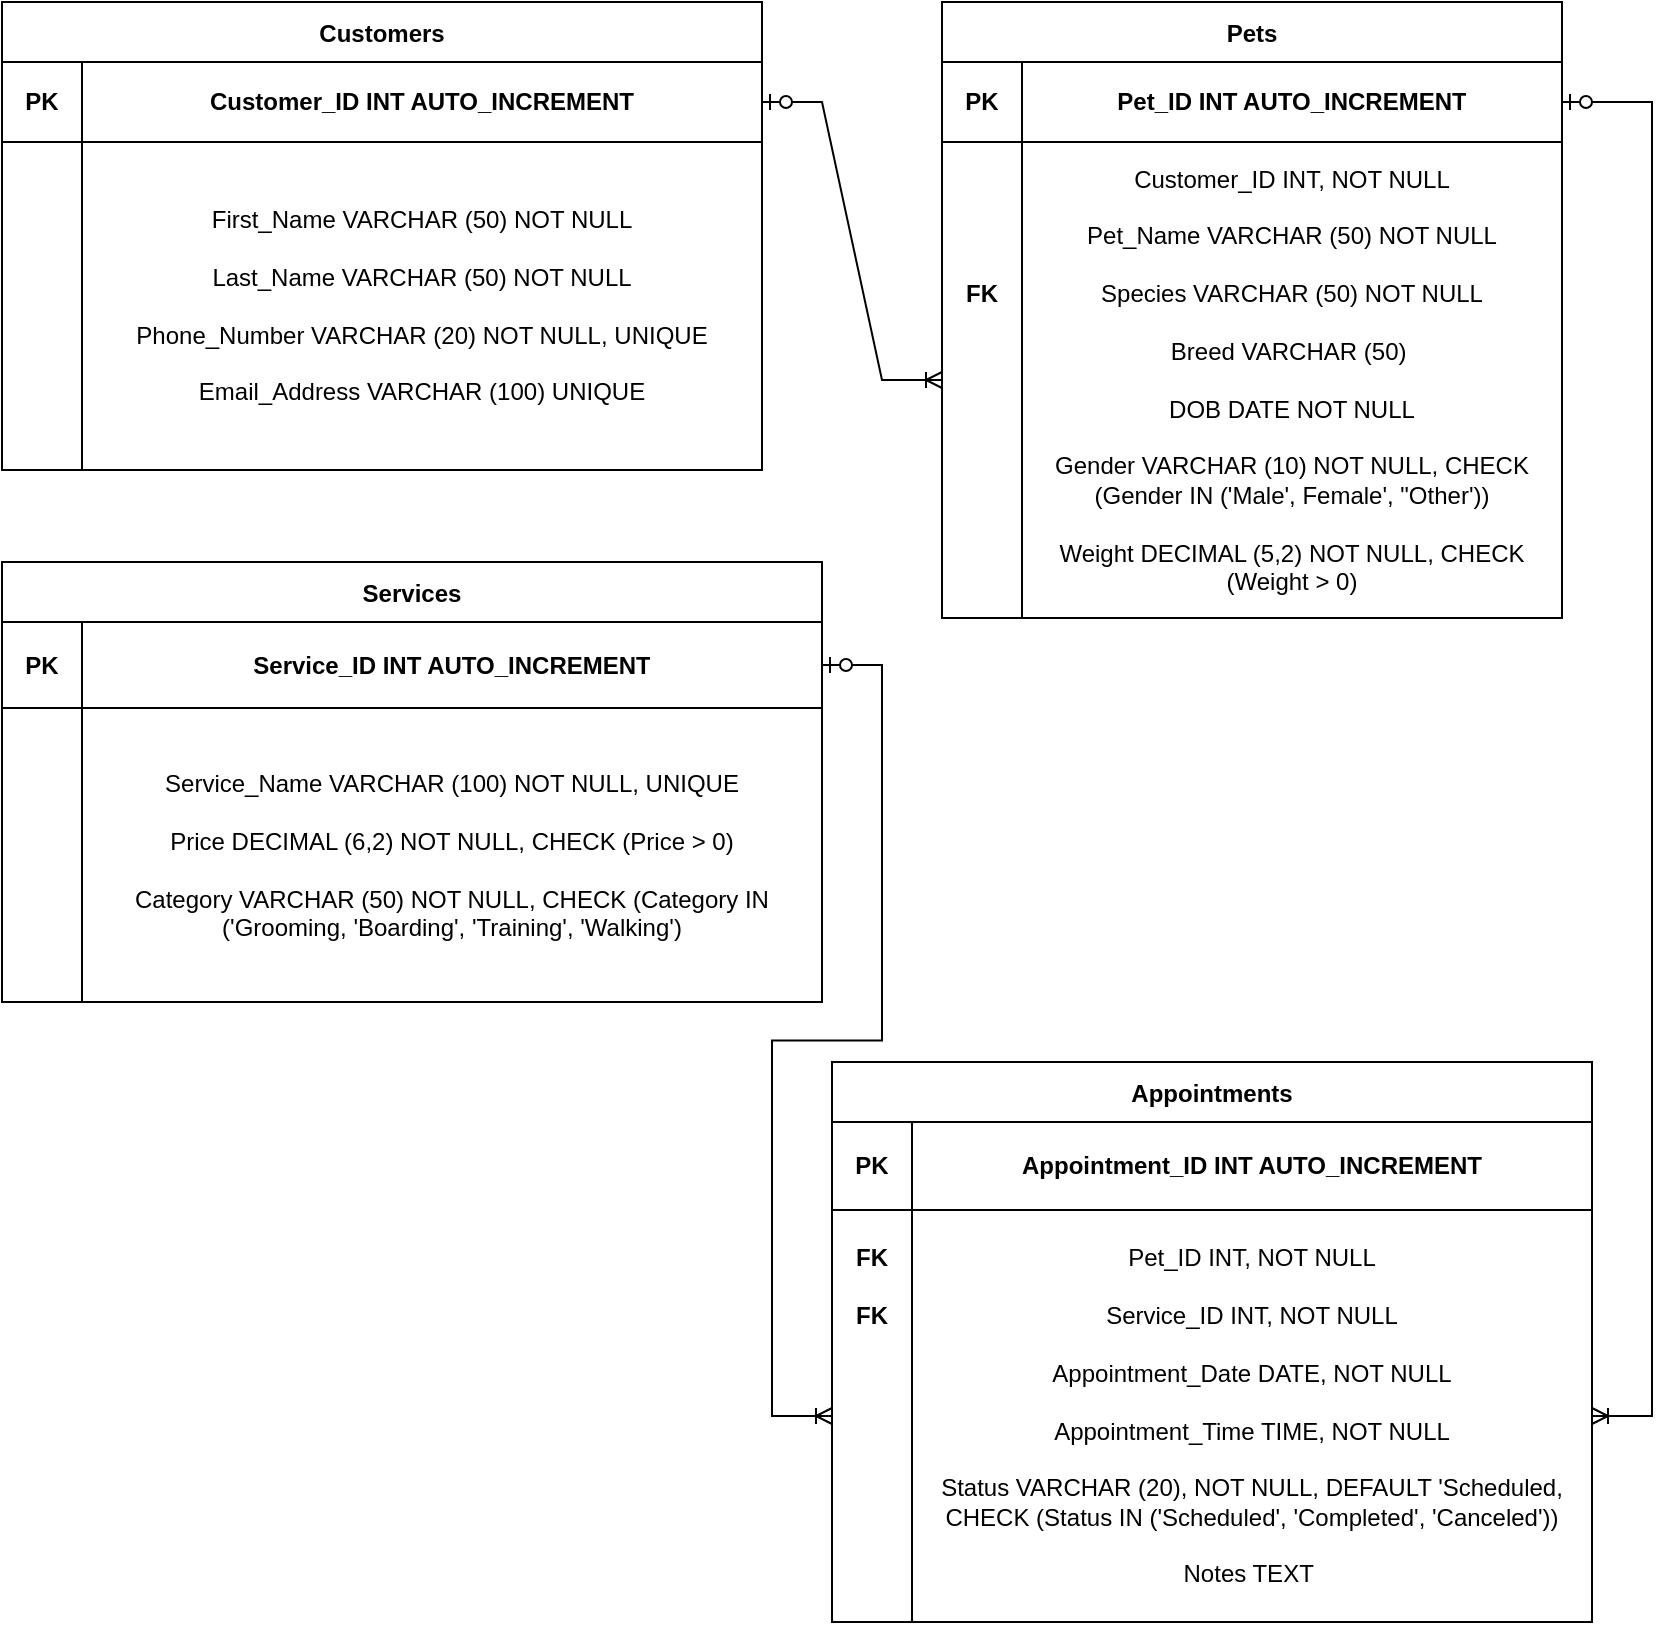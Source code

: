 <mxfile version="24.7.17">
  <diagram name="Page-1" id="WgAtz_9iF92KoYMVH6dx">
    <mxGraphModel dx="1294" dy="704" grid="1" gridSize="10" guides="1" tooltips="1" connect="1" arrows="1" fold="1" page="1" pageScale="1" pageWidth="850" pageHeight="1100" math="0" shadow="0">
      <root>
        <mxCell id="0" />
        <mxCell id="1" parent="0" />
        <mxCell id="zJL2j_4uQa3A7hinkZck-28" value="Customers" style="shape=table;startSize=30;container=1;collapsible=0;childLayout=tableLayout;fontStyle=1" vertex="1" parent="1">
          <mxGeometry x="10" y="20" width="380" height="234" as="geometry" />
        </mxCell>
        <mxCell id="zJL2j_4uQa3A7hinkZck-29" value="" style="shape=tableRow;horizontal=0;startSize=0;swimlaneHead=0;swimlaneBody=0;strokeColor=inherit;top=0;left=0;bottom=0;right=0;collapsible=0;dropTarget=0;fillColor=none;points=[[0,0.5],[1,0.5]];portConstraint=eastwest;" vertex="1" parent="zJL2j_4uQa3A7hinkZck-28">
          <mxGeometry y="30" width="380" height="40" as="geometry" />
        </mxCell>
        <mxCell id="zJL2j_4uQa3A7hinkZck-30" value="&lt;b&gt;PK&lt;/b&gt;" style="shape=partialRectangle;html=1;whiteSpace=wrap;connectable=0;strokeColor=inherit;overflow=hidden;fillColor=none;top=0;left=0;bottom=0;right=0;pointerEvents=1;" vertex="1" parent="zJL2j_4uQa3A7hinkZck-29">
          <mxGeometry width="40" height="40" as="geometry">
            <mxRectangle width="40" height="40" as="alternateBounds" />
          </mxGeometry>
        </mxCell>
        <mxCell id="zJL2j_4uQa3A7hinkZck-31" value="&lt;b&gt;Customer_ID INT AUTO_INCREMENT&lt;/b&gt;" style="shape=partialRectangle;html=1;whiteSpace=wrap;connectable=0;strokeColor=inherit;overflow=hidden;fillColor=none;top=0;left=0;bottom=0;right=0;pointerEvents=1;" vertex="1" parent="zJL2j_4uQa3A7hinkZck-29">
          <mxGeometry x="40" width="340" height="40" as="geometry">
            <mxRectangle width="340" height="40" as="alternateBounds" />
          </mxGeometry>
        </mxCell>
        <mxCell id="zJL2j_4uQa3A7hinkZck-32" value="" style="shape=tableRow;horizontal=0;startSize=0;swimlaneHead=0;swimlaneBody=0;strokeColor=inherit;top=0;left=0;bottom=0;right=0;collapsible=0;dropTarget=0;fillColor=none;points=[[0,0.5],[1,0.5]];portConstraint=eastwest;" vertex="1" parent="zJL2j_4uQa3A7hinkZck-28">
          <mxGeometry y="70" width="380" height="164" as="geometry" />
        </mxCell>
        <mxCell id="zJL2j_4uQa3A7hinkZck-33" value="" style="shape=partialRectangle;html=1;whiteSpace=wrap;connectable=0;strokeColor=inherit;overflow=hidden;fillColor=none;top=0;left=0;bottom=0;right=0;pointerEvents=1;" vertex="1" parent="zJL2j_4uQa3A7hinkZck-32">
          <mxGeometry width="40" height="164" as="geometry">
            <mxRectangle width="40" height="164" as="alternateBounds" />
          </mxGeometry>
        </mxCell>
        <mxCell id="zJL2j_4uQa3A7hinkZck-34" value="First_Name VARCHAR (50) NOT NULL&lt;div&gt;&lt;br&gt;&lt;/div&gt;&lt;div&gt;Last_Name VARCHAR (50) NOT NULL&lt;br&gt;&lt;/div&gt;&lt;div&gt;&lt;br&gt;&lt;/div&gt;&lt;div&gt;Phone_Number VARCHAR (20) NOT NULL, UNIQUE&lt;br&gt;&lt;/div&gt;&lt;div&gt;&lt;br&gt;&lt;/div&gt;&lt;div&gt;&lt;div&gt;Email_Address VARCHAR (100) UNIQUE&lt;/div&gt;&lt;/div&gt;" style="shape=partialRectangle;html=1;whiteSpace=wrap;connectable=0;strokeColor=inherit;overflow=hidden;fillColor=none;top=0;left=0;bottom=0;right=0;pointerEvents=1;" vertex="1" parent="zJL2j_4uQa3A7hinkZck-32">
          <mxGeometry x="40" width="340" height="164" as="geometry">
            <mxRectangle width="340" height="164" as="alternateBounds" />
          </mxGeometry>
        </mxCell>
        <mxCell id="zJL2j_4uQa3A7hinkZck-35" value="Pets" style="shape=table;startSize=30;container=1;collapsible=0;childLayout=tableLayout;fontStyle=1" vertex="1" parent="1">
          <mxGeometry x="480" y="20" width="310" height="308" as="geometry" />
        </mxCell>
        <mxCell id="zJL2j_4uQa3A7hinkZck-36" value="" style="shape=tableRow;horizontal=0;startSize=0;swimlaneHead=0;swimlaneBody=0;strokeColor=inherit;top=0;left=0;bottom=0;right=0;collapsible=0;dropTarget=0;fillColor=none;points=[[0,0.5],[1,0.5]];portConstraint=eastwest;" vertex="1" parent="zJL2j_4uQa3A7hinkZck-35">
          <mxGeometry y="30" width="310" height="40" as="geometry" />
        </mxCell>
        <mxCell id="zJL2j_4uQa3A7hinkZck-37" value="&lt;b&gt;PK&lt;/b&gt;" style="shape=partialRectangle;html=1;whiteSpace=wrap;connectable=0;strokeColor=inherit;overflow=hidden;fillColor=none;top=0;left=0;bottom=0;right=0;pointerEvents=1;" vertex="1" parent="zJL2j_4uQa3A7hinkZck-36">
          <mxGeometry width="40" height="40" as="geometry">
            <mxRectangle width="40" height="40" as="alternateBounds" />
          </mxGeometry>
        </mxCell>
        <mxCell id="zJL2j_4uQa3A7hinkZck-38" value="&lt;b&gt;Pet_ID INT AUTO_INCREMENT&lt;/b&gt;" style="shape=partialRectangle;html=1;whiteSpace=wrap;connectable=0;strokeColor=inherit;overflow=hidden;fillColor=none;top=0;left=0;bottom=0;right=0;pointerEvents=1;" vertex="1" parent="zJL2j_4uQa3A7hinkZck-36">
          <mxGeometry x="40" width="270" height="40" as="geometry">
            <mxRectangle width="270" height="40" as="alternateBounds" />
          </mxGeometry>
        </mxCell>
        <mxCell id="zJL2j_4uQa3A7hinkZck-39" value="" style="shape=tableRow;horizontal=0;startSize=0;swimlaneHead=0;swimlaneBody=0;strokeColor=inherit;top=0;left=0;bottom=0;right=0;collapsible=0;dropTarget=0;fillColor=none;points=[[0,0.5],[1,0.5]];portConstraint=eastwest;" vertex="1" parent="zJL2j_4uQa3A7hinkZck-35">
          <mxGeometry y="70" width="310" height="238" as="geometry" />
        </mxCell>
        <mxCell id="zJL2j_4uQa3A7hinkZck-40" value="&lt;b&gt;FK&lt;/b&gt;&lt;div&gt;&lt;b&gt;&lt;br&gt;&lt;/b&gt;&lt;/div&gt;&lt;div&gt;&lt;b&gt;&lt;br&gt;&lt;/b&gt;&lt;/div&gt;&lt;div&gt;&lt;b&gt;&lt;br&gt;&lt;/b&gt;&lt;/div&gt;&lt;div&gt;&lt;b&gt;&lt;br&gt;&lt;/b&gt;&lt;/div&gt;&lt;div&gt;&lt;b&gt;&lt;br&gt;&lt;/b&gt;&lt;/div&gt;&lt;div&gt;&lt;b&gt;&lt;br&gt;&lt;/b&gt;&lt;/div&gt;" style="shape=partialRectangle;html=1;whiteSpace=wrap;connectable=0;strokeColor=inherit;overflow=hidden;fillColor=none;top=0;left=0;bottom=0;right=0;pointerEvents=1;" vertex="1" parent="zJL2j_4uQa3A7hinkZck-39">
          <mxGeometry width="40" height="238" as="geometry">
            <mxRectangle width="40" height="238" as="alternateBounds" />
          </mxGeometry>
        </mxCell>
        <mxCell id="zJL2j_4uQa3A7hinkZck-41" value="Customer_ID&amp;nbsp;INT, NOT NULL&lt;div&gt;&lt;br&gt;&lt;/div&gt;&lt;div&gt;Pet_Name VARCHAR (50) NOT NULL&lt;/div&gt;&lt;div&gt;&lt;br&gt;&lt;/div&gt;&lt;div&gt;Species VARCHAR (50) NOT NULL&lt;br&gt;&lt;/div&gt;&lt;div&gt;&lt;br&gt;&lt;/div&gt;&lt;div&gt;Breed VARCHAR (50)&amp;nbsp;&lt;br&gt;&lt;/div&gt;&lt;div&gt;&lt;br&gt;&lt;/div&gt;&lt;div&gt;DOB DATE NOT NULL&lt;/div&gt;&lt;div&gt;&lt;br&gt;&lt;/div&gt;&lt;div&gt;Gender VARCHAR (10) NOT NULL, CHECK (Gender IN (&#39;Male&#39;, Female&#39;, &quot;Other&#39;))&lt;/div&gt;&lt;div&gt;&lt;br&gt;&lt;/div&gt;&lt;div&gt;Weight DECIMAL (5,2) NOT NULL, CHECK (Weight &amp;gt; 0)&lt;/div&gt;" style="shape=partialRectangle;html=1;whiteSpace=wrap;connectable=0;strokeColor=inherit;overflow=hidden;fillColor=none;top=0;left=0;bottom=0;right=0;pointerEvents=1;" vertex="1" parent="zJL2j_4uQa3A7hinkZck-39">
          <mxGeometry x="40" width="270" height="238" as="geometry">
            <mxRectangle width="270" height="238" as="alternateBounds" />
          </mxGeometry>
        </mxCell>
        <mxCell id="zJL2j_4uQa3A7hinkZck-42" value="Services" style="shape=table;startSize=30;container=1;collapsible=0;childLayout=tableLayout;fontStyle=1" vertex="1" parent="1">
          <mxGeometry x="10" y="300" width="410" height="220" as="geometry" />
        </mxCell>
        <mxCell id="zJL2j_4uQa3A7hinkZck-43" value="" style="shape=tableRow;horizontal=0;startSize=0;swimlaneHead=0;swimlaneBody=0;strokeColor=inherit;top=0;left=0;bottom=0;right=0;collapsible=0;dropTarget=0;fillColor=none;points=[[0,0.5],[1,0.5]];portConstraint=eastwest;" vertex="1" parent="zJL2j_4uQa3A7hinkZck-42">
          <mxGeometry y="30" width="410" height="43" as="geometry" />
        </mxCell>
        <mxCell id="zJL2j_4uQa3A7hinkZck-44" value="&lt;b&gt;PK&lt;/b&gt;" style="shape=partialRectangle;html=1;whiteSpace=wrap;connectable=0;strokeColor=inherit;overflow=hidden;fillColor=none;top=0;left=0;bottom=0;right=0;pointerEvents=1;" vertex="1" parent="zJL2j_4uQa3A7hinkZck-43">
          <mxGeometry width="40" height="43" as="geometry">
            <mxRectangle width="40" height="43" as="alternateBounds" />
          </mxGeometry>
        </mxCell>
        <mxCell id="zJL2j_4uQa3A7hinkZck-45" value="&lt;b&gt;Service_ID INT AUTO_INCREMENT&lt;/b&gt;" style="shape=partialRectangle;html=1;whiteSpace=wrap;connectable=0;strokeColor=inherit;overflow=hidden;fillColor=none;top=0;left=0;bottom=0;right=0;pointerEvents=1;" vertex="1" parent="zJL2j_4uQa3A7hinkZck-43">
          <mxGeometry x="40" width="370" height="43" as="geometry">
            <mxRectangle width="370" height="43" as="alternateBounds" />
          </mxGeometry>
        </mxCell>
        <mxCell id="zJL2j_4uQa3A7hinkZck-46" value="" style="shape=tableRow;horizontal=0;startSize=0;swimlaneHead=0;swimlaneBody=0;strokeColor=inherit;top=0;left=0;bottom=0;right=0;collapsible=0;dropTarget=0;fillColor=none;points=[[0,0.5],[1,0.5]];portConstraint=eastwest;" vertex="1" parent="zJL2j_4uQa3A7hinkZck-42">
          <mxGeometry y="73" width="410" height="147" as="geometry" />
        </mxCell>
        <mxCell id="zJL2j_4uQa3A7hinkZck-47" value="" style="shape=partialRectangle;html=1;whiteSpace=wrap;connectable=0;strokeColor=inherit;overflow=hidden;fillColor=none;top=0;left=0;bottom=0;right=0;pointerEvents=1;" vertex="1" parent="zJL2j_4uQa3A7hinkZck-46">
          <mxGeometry width="40" height="147" as="geometry">
            <mxRectangle width="40" height="147" as="alternateBounds" />
          </mxGeometry>
        </mxCell>
        <mxCell id="zJL2j_4uQa3A7hinkZck-48" value="Service_Name VARCHAR (100) NOT NULL, UNIQUE&lt;div&gt;&lt;br&gt;&lt;/div&gt;&lt;div&gt;Price DECIMAL (6,2) NOT NULL, CHECK (Price &amp;gt; 0)&lt;/div&gt;&lt;div&gt;&lt;br&gt;&lt;/div&gt;&lt;div&gt;Category VARCHAR (50) NOT NULL, CHECK (Category IN (&#39;Grooming, &#39;Boarding&#39;, &#39;Training&#39;, &#39;Walking&#39;)&lt;/div&gt;" style="shape=partialRectangle;html=1;whiteSpace=wrap;connectable=0;strokeColor=inherit;overflow=hidden;fillColor=none;top=0;left=0;bottom=0;right=0;pointerEvents=1;" vertex="1" parent="zJL2j_4uQa3A7hinkZck-46">
          <mxGeometry x="40" width="370" height="147" as="geometry">
            <mxRectangle width="370" height="147" as="alternateBounds" />
          </mxGeometry>
        </mxCell>
        <mxCell id="zJL2j_4uQa3A7hinkZck-49" value="Appointments" style="shape=table;startSize=30;container=1;collapsible=0;childLayout=tableLayout;fontStyle=1" vertex="1" parent="1">
          <mxGeometry x="425" y="550" width="380" height="280" as="geometry" />
        </mxCell>
        <mxCell id="zJL2j_4uQa3A7hinkZck-50" value="" style="shape=tableRow;horizontal=0;startSize=0;swimlaneHead=0;swimlaneBody=0;strokeColor=inherit;top=0;left=0;bottom=0;right=0;collapsible=0;dropTarget=0;fillColor=none;points=[[0,0.5],[1,0.5]];portConstraint=eastwest;" vertex="1" parent="zJL2j_4uQa3A7hinkZck-49">
          <mxGeometry y="30" width="380" height="44" as="geometry" />
        </mxCell>
        <mxCell id="zJL2j_4uQa3A7hinkZck-51" value="&lt;b&gt;PK&lt;/b&gt;" style="shape=partialRectangle;html=1;whiteSpace=wrap;connectable=0;strokeColor=inherit;overflow=hidden;fillColor=none;top=0;left=0;bottom=0;right=0;pointerEvents=1;" vertex="1" parent="zJL2j_4uQa3A7hinkZck-50">
          <mxGeometry width="40" height="44" as="geometry">
            <mxRectangle width="40" height="44" as="alternateBounds" />
          </mxGeometry>
        </mxCell>
        <mxCell id="zJL2j_4uQa3A7hinkZck-52" value="&lt;b&gt;Appointment_ID INT AUTO_INCREMENT&lt;/b&gt;" style="shape=partialRectangle;html=1;whiteSpace=wrap;connectable=0;strokeColor=inherit;overflow=hidden;fillColor=none;top=0;left=0;bottom=0;right=0;pointerEvents=1;" vertex="1" parent="zJL2j_4uQa3A7hinkZck-50">
          <mxGeometry x="40" width="340" height="44" as="geometry">
            <mxRectangle width="340" height="44" as="alternateBounds" />
          </mxGeometry>
        </mxCell>
        <mxCell id="zJL2j_4uQa3A7hinkZck-53" value="" style="shape=tableRow;horizontal=0;startSize=0;swimlaneHead=0;swimlaneBody=0;strokeColor=inherit;top=0;left=0;bottom=0;right=0;collapsible=0;dropTarget=0;fillColor=none;points=[[0,0.5],[1,0.5]];portConstraint=eastwest;" vertex="1" parent="zJL2j_4uQa3A7hinkZck-49">
          <mxGeometry y="74" width="380" height="206" as="geometry" />
        </mxCell>
        <mxCell id="zJL2j_4uQa3A7hinkZck-54" value="&lt;div&gt;&lt;b style=&quot;background-color: initial;&quot;&gt;FK&lt;/b&gt;&lt;br&gt;&lt;/div&gt;&lt;div&gt;&lt;b&gt;&lt;br&gt;&lt;/b&gt;&lt;/div&gt;&lt;div&gt;&lt;b&gt;FK&lt;/b&gt;&lt;/div&gt;&lt;div&gt;&lt;b&gt;&lt;br&gt;&lt;/b&gt;&lt;/div&gt;&lt;div&gt;&lt;b&gt;&lt;br&gt;&lt;/b&gt;&lt;/div&gt;&lt;div&gt;&lt;b&gt;&lt;br&gt;&lt;/b&gt;&lt;/div&gt;&lt;div&gt;&lt;b&gt;&lt;br&gt;&lt;/b&gt;&lt;/div&gt;&lt;div&gt;&lt;b&gt;&lt;br&gt;&lt;/b&gt;&lt;/div&gt;&lt;div&gt;&lt;b&gt;&lt;br&gt;&lt;/b&gt;&lt;/div&gt;&lt;div&gt;&lt;b&gt;&lt;br&gt;&lt;/b&gt;&lt;/div&gt;&lt;div&gt;&lt;b&gt;&lt;br&gt;&lt;/b&gt;&lt;/div&gt;&lt;div&gt;&lt;b&gt;&lt;br&gt;&lt;/b&gt;&lt;/div&gt;" style="shape=partialRectangle;html=1;whiteSpace=wrap;connectable=0;strokeColor=inherit;overflow=hidden;fillColor=none;top=0;left=0;bottom=0;right=0;pointerEvents=1;" vertex="1" parent="zJL2j_4uQa3A7hinkZck-53">
          <mxGeometry width="40" height="206" as="geometry">
            <mxRectangle width="40" height="206" as="alternateBounds" />
          </mxGeometry>
        </mxCell>
        <mxCell id="zJL2j_4uQa3A7hinkZck-55" value="&lt;div&gt;Pet_ID INT, NOT NULL&lt;/div&gt;&lt;div&gt;&lt;span style=&quot;background-color: initial;&quot;&gt;&lt;br&gt;&lt;/span&gt;&lt;/div&gt;&lt;div&gt;&lt;span style=&quot;background-color: initial;&quot;&gt;Service_ID INT, NOT NULL&lt;/span&gt;&lt;br&gt;&lt;/div&gt;&lt;div&gt;&lt;span style=&quot;background-color: initial;&quot;&gt;&lt;br&gt;&lt;/span&gt;&lt;/div&gt;&lt;div&gt;Appointment_Date DATE, NOT NULL&lt;/div&gt;&lt;div&gt;&lt;br&gt;&lt;/div&gt;&lt;div&gt;Appointment_Time TIME, NOT NULL&lt;/div&gt;&lt;div&gt;&lt;br&gt;&lt;/div&gt;&lt;div&gt;Status VARCHAR (20), NOT NULL, DEFAULT &#39;Scheduled, CHECK (Status IN (&#39;Scheduled&#39;, &#39;Completed&#39;, &#39;Canceled&#39;))&lt;/div&gt;&lt;div&gt;&lt;br&gt;&lt;/div&gt;&lt;div&gt;Notes TEXT&amp;nbsp;&lt;/div&gt;" style="shape=partialRectangle;html=1;whiteSpace=wrap;connectable=0;strokeColor=inherit;overflow=hidden;fillColor=none;top=0;left=0;bottom=0;right=0;pointerEvents=1;" vertex="1" parent="zJL2j_4uQa3A7hinkZck-53">
          <mxGeometry x="40" width="340" height="206" as="geometry">
            <mxRectangle width="340" height="206" as="alternateBounds" />
          </mxGeometry>
        </mxCell>
        <mxCell id="zJL2j_4uQa3A7hinkZck-56" value="" style="edgeStyle=entityRelationEdgeStyle;fontSize=12;html=1;endArrow=ERoneToMany;startArrow=ERzeroToOne;rounded=0;exitX=1;exitY=0.5;exitDx=0;exitDy=0;" edge="1" parent="1" source="zJL2j_4uQa3A7hinkZck-36" target="zJL2j_4uQa3A7hinkZck-53">
          <mxGeometry width="100" height="100" relative="1" as="geometry">
            <mxPoint x="880" y="350" as="sourcePoint" />
            <mxPoint x="580" y="370" as="targetPoint" />
          </mxGeometry>
        </mxCell>
        <mxCell id="zJL2j_4uQa3A7hinkZck-57" value="" style="edgeStyle=entityRelationEdgeStyle;fontSize=12;html=1;endArrow=ERoneToMany;startArrow=ERzeroToOne;rounded=0;exitX=1;exitY=0.5;exitDx=0;exitDy=0;entryX=0;entryY=0.5;entryDx=0;entryDy=0;" edge="1" parent="1" source="zJL2j_4uQa3A7hinkZck-29" target="zJL2j_4uQa3A7hinkZck-39">
          <mxGeometry width="100" height="100" relative="1" as="geometry">
            <mxPoint x="500" y="230" as="sourcePoint" />
            <mxPoint x="600" y="130" as="targetPoint" />
          </mxGeometry>
        </mxCell>
        <mxCell id="zJL2j_4uQa3A7hinkZck-58" value="" style="edgeStyle=entityRelationEdgeStyle;fontSize=12;html=1;endArrow=ERoneToMany;startArrow=ERzeroToOne;rounded=0;exitX=1;exitY=0.5;exitDx=0;exitDy=0;" edge="1" parent="1" source="zJL2j_4uQa3A7hinkZck-43" target="zJL2j_4uQa3A7hinkZck-53">
          <mxGeometry width="100" height="100" relative="1" as="geometry">
            <mxPoint x="500" y="520" as="sourcePoint" />
            <mxPoint x="600" y="420" as="targetPoint" />
          </mxGeometry>
        </mxCell>
      </root>
    </mxGraphModel>
  </diagram>
</mxfile>
